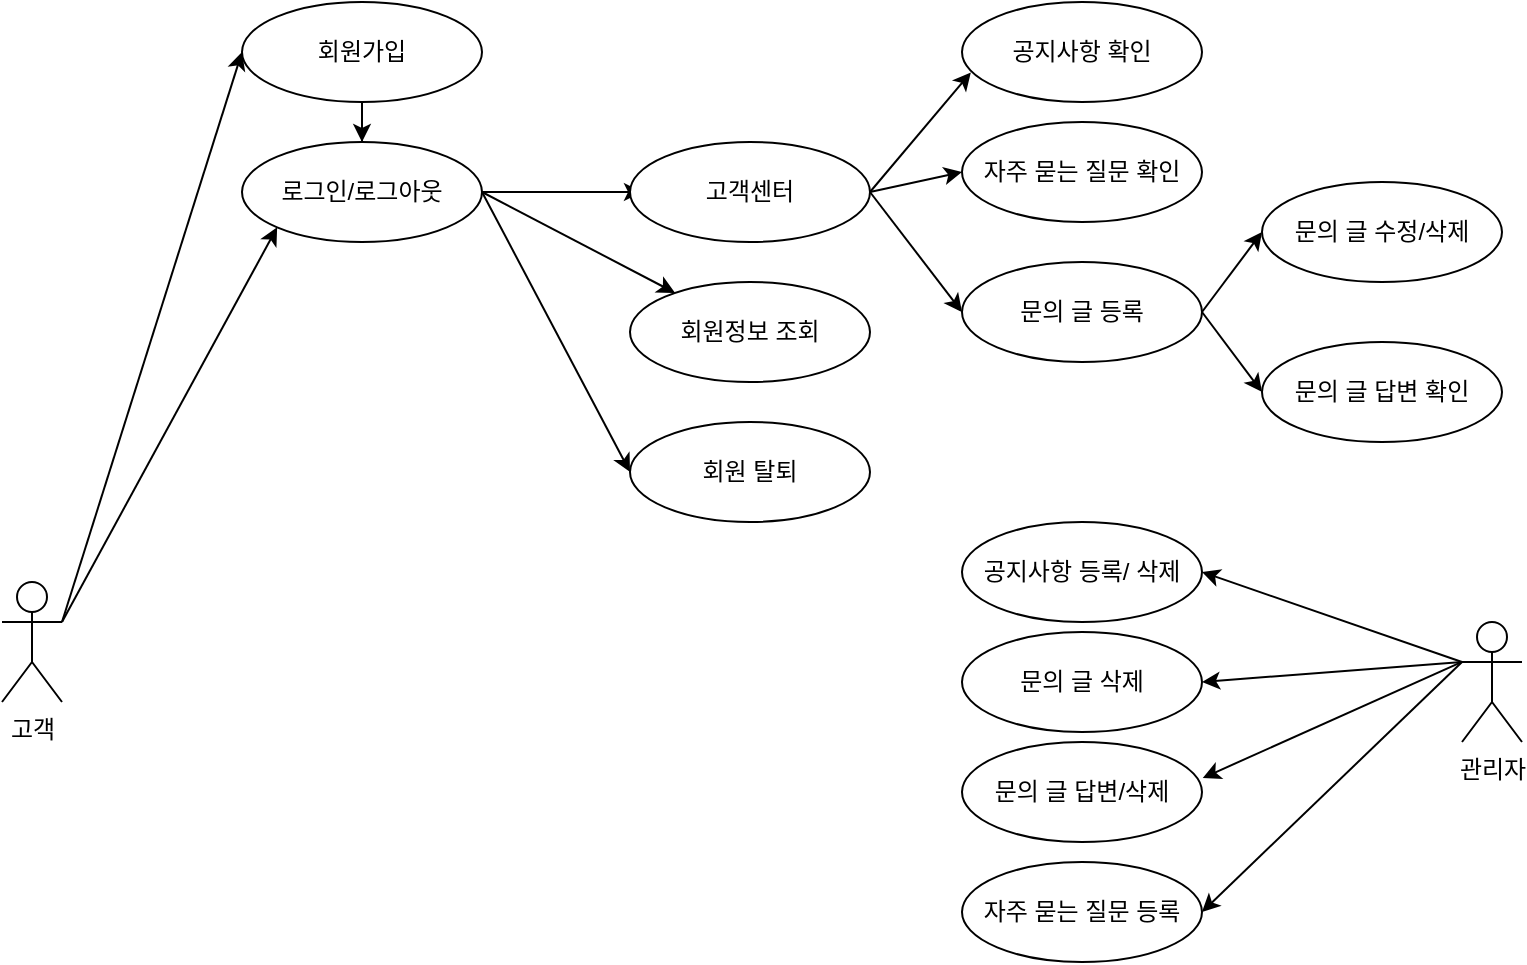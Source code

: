<mxfile version="23.1.6" type="github">
  <diagram name="페이지-1" id="TgRxORKK_so-ipqKto9W">
    <mxGraphModel dx="1050" dy="530" grid="1" gridSize="10" guides="1" tooltips="1" connect="1" arrows="1" fold="1" page="1" pageScale="1" pageWidth="827" pageHeight="1169" math="0" shadow="0">
      <root>
        <mxCell id="0" />
        <mxCell id="1" parent="0" />
        <mxCell id="_2_auk2qE2fRlxZCheI2-1" value="고객" style="shape=umlActor;verticalLabelPosition=bottom;verticalAlign=top;html=1;outlineConnect=0;" vertex="1" parent="1">
          <mxGeometry x="40" y="320" width="30" height="60" as="geometry" />
        </mxCell>
        <mxCell id="_2_auk2qE2fRlxZCheI2-37" value="" style="edgeStyle=orthogonalEdgeStyle;rounded=0;orthogonalLoop=1;jettySize=auto;html=1;" edge="1" parent="1" source="_2_auk2qE2fRlxZCheI2-2" target="_2_auk2qE2fRlxZCheI2-3">
          <mxGeometry relative="1" as="geometry" />
        </mxCell>
        <mxCell id="_2_auk2qE2fRlxZCheI2-2" value="회원가입" style="ellipse;whiteSpace=wrap;html=1;" vertex="1" parent="1">
          <mxGeometry x="160" y="30" width="120" height="50" as="geometry" />
        </mxCell>
        <mxCell id="_2_auk2qE2fRlxZCheI2-3" value="로그인/로그아웃" style="ellipse;whiteSpace=wrap;html=1;" vertex="1" parent="1">
          <mxGeometry x="160" y="100" width="120" height="50" as="geometry" />
        </mxCell>
        <mxCell id="_2_auk2qE2fRlxZCheI2-4" value="" style="endArrow=classic;html=1;rounded=0;exitX=1;exitY=0.333;exitDx=0;exitDy=0;exitPerimeter=0;entryX=0;entryY=0.5;entryDx=0;entryDy=0;" edge="1" parent="1" source="_2_auk2qE2fRlxZCheI2-1" target="_2_auk2qE2fRlxZCheI2-2">
          <mxGeometry width="50" height="50" relative="1" as="geometry">
            <mxPoint x="390" y="300" as="sourcePoint" />
            <mxPoint x="440" y="250" as="targetPoint" />
          </mxGeometry>
        </mxCell>
        <mxCell id="_2_auk2qE2fRlxZCheI2-5" value="" style="endArrow=classic;html=1;rounded=0;entryX=0;entryY=1;entryDx=0;entryDy=0;" edge="1" parent="1" target="_2_auk2qE2fRlxZCheI2-3">
          <mxGeometry width="50" height="50" relative="1" as="geometry">
            <mxPoint x="70" y="340" as="sourcePoint" />
            <mxPoint x="440" y="250" as="targetPoint" />
          </mxGeometry>
        </mxCell>
        <mxCell id="_2_auk2qE2fRlxZCheI2-6" value="회원정보 조회" style="ellipse;whiteSpace=wrap;html=1;" vertex="1" parent="1">
          <mxGeometry x="354" y="170" width="120" height="50" as="geometry" />
        </mxCell>
        <mxCell id="_2_auk2qE2fRlxZCheI2-7" value="회원 탈퇴" style="ellipse;whiteSpace=wrap;html=1;" vertex="1" parent="1">
          <mxGeometry x="354" y="240" width="120" height="50" as="geometry" />
        </mxCell>
        <mxCell id="_2_auk2qE2fRlxZCheI2-8" value="" style="endArrow=classic;html=1;rounded=0;exitX=1;exitY=0.5;exitDx=0;exitDy=0;" edge="1" parent="1" source="_2_auk2qE2fRlxZCheI2-3" target="_2_auk2qE2fRlxZCheI2-6">
          <mxGeometry width="50" height="50" relative="1" as="geometry">
            <mxPoint x="70" y="340" as="sourcePoint" />
            <mxPoint x="440" y="150" as="targetPoint" />
          </mxGeometry>
        </mxCell>
        <mxCell id="_2_auk2qE2fRlxZCheI2-9" value="" style="endArrow=classic;html=1;rounded=0;entryX=0;entryY=0.5;entryDx=0;entryDy=0;exitX=1;exitY=0.5;exitDx=0;exitDy=0;" edge="1" parent="1" source="_2_auk2qE2fRlxZCheI2-3" target="_2_auk2qE2fRlxZCheI2-7">
          <mxGeometry width="50" height="50" relative="1" as="geometry">
            <mxPoint x="70" y="340" as="sourcePoint" />
            <mxPoint x="440" y="150" as="targetPoint" />
            <Array as="points" />
          </mxGeometry>
        </mxCell>
        <mxCell id="_2_auk2qE2fRlxZCheI2-10" value="" style="endArrow=classic;html=1;rounded=0;exitX=1;exitY=0.5;exitDx=0;exitDy=0;" edge="1" parent="1" source="_2_auk2qE2fRlxZCheI2-3">
          <mxGeometry width="50" height="50" relative="1" as="geometry">
            <mxPoint x="390" y="300" as="sourcePoint" />
            <mxPoint x="360" y="125" as="targetPoint" />
          </mxGeometry>
        </mxCell>
        <mxCell id="_2_auk2qE2fRlxZCheI2-11" value="고객센터" style="ellipse;whiteSpace=wrap;html=1;" vertex="1" parent="1">
          <mxGeometry x="354" y="100" width="120" height="50" as="geometry" />
        </mxCell>
        <mxCell id="_2_auk2qE2fRlxZCheI2-12" value="공지사항 확인" style="ellipse;whiteSpace=wrap;html=1;" vertex="1" parent="1">
          <mxGeometry x="520" y="30" width="120" height="50" as="geometry" />
        </mxCell>
        <mxCell id="_2_auk2qE2fRlxZCheI2-13" value="문의 글 등록" style="ellipse;whiteSpace=wrap;html=1;" vertex="1" parent="1">
          <mxGeometry x="520" y="160" width="120" height="50" as="geometry" />
        </mxCell>
        <mxCell id="_2_auk2qE2fRlxZCheI2-14" value="문의 글 수정/삭제" style="ellipse;whiteSpace=wrap;html=1;" vertex="1" parent="1">
          <mxGeometry x="670" y="120" width="120" height="50" as="geometry" />
        </mxCell>
        <mxCell id="_2_auk2qE2fRlxZCheI2-15" value="문의 글 답변 확인" style="ellipse;whiteSpace=wrap;html=1;" vertex="1" parent="1">
          <mxGeometry x="670" y="200" width="120" height="50" as="geometry" />
        </mxCell>
        <mxCell id="_2_auk2qE2fRlxZCheI2-17" value="관리자" style="shape=umlActor;verticalLabelPosition=bottom;verticalAlign=top;html=1;outlineConnect=0;" vertex="1" parent="1">
          <mxGeometry x="770" y="340" width="30" height="60" as="geometry" />
        </mxCell>
        <mxCell id="_2_auk2qE2fRlxZCheI2-18" value="자주 묻는 질문 확인" style="ellipse;whiteSpace=wrap;html=1;" vertex="1" parent="1">
          <mxGeometry x="520" y="90" width="120" height="50" as="geometry" />
        </mxCell>
        <mxCell id="_2_auk2qE2fRlxZCheI2-19" value="공지사항 등록/ 삭제" style="ellipse;whiteSpace=wrap;html=1;" vertex="1" parent="1">
          <mxGeometry x="520" y="290" width="120" height="50" as="geometry" />
        </mxCell>
        <mxCell id="_2_auk2qE2fRlxZCheI2-21" value="문의 글 답변/삭제" style="ellipse;whiteSpace=wrap;html=1;" vertex="1" parent="1">
          <mxGeometry x="520" y="400" width="120" height="50" as="geometry" />
        </mxCell>
        <mxCell id="_2_auk2qE2fRlxZCheI2-22" value="자주 묻는 질문 등록" style="ellipse;whiteSpace=wrap;html=1;" vertex="1" parent="1">
          <mxGeometry x="520" y="460" width="120" height="50" as="geometry" />
        </mxCell>
        <mxCell id="_2_auk2qE2fRlxZCheI2-23" value="" style="endArrow=classic;html=1;rounded=0;exitX=1;exitY=0.5;exitDx=0;exitDy=0;entryX=0.037;entryY=0.704;entryDx=0;entryDy=0;entryPerimeter=0;" edge="1" parent="1" source="_2_auk2qE2fRlxZCheI2-11" target="_2_auk2qE2fRlxZCheI2-12">
          <mxGeometry width="50" height="50" relative="1" as="geometry">
            <mxPoint x="390" y="300" as="sourcePoint" />
            <mxPoint x="440" y="250" as="targetPoint" />
          </mxGeometry>
        </mxCell>
        <mxCell id="_2_auk2qE2fRlxZCheI2-24" value="" style="endArrow=classic;html=1;rounded=0;exitX=1;exitY=0.5;exitDx=0;exitDy=0;entryX=0;entryY=0.5;entryDx=0;entryDy=0;" edge="1" parent="1" source="_2_auk2qE2fRlxZCheI2-11" target="_2_auk2qE2fRlxZCheI2-13">
          <mxGeometry width="50" height="50" relative="1" as="geometry">
            <mxPoint x="484" y="135" as="sourcePoint" />
            <mxPoint x="534" y="75" as="targetPoint" />
          </mxGeometry>
        </mxCell>
        <mxCell id="_2_auk2qE2fRlxZCheI2-25" value="" style="endArrow=classic;html=1;rounded=0;entryX=0;entryY=0.5;entryDx=0;entryDy=0;exitX=1;exitY=0.5;exitDx=0;exitDy=0;" edge="1" parent="1" source="_2_auk2qE2fRlxZCheI2-13" target="_2_auk2qE2fRlxZCheI2-14">
          <mxGeometry width="50" height="50" relative="1" as="geometry">
            <mxPoint x="620" y="160" as="sourcePoint" />
            <mxPoint x="544" y="85" as="targetPoint" />
          </mxGeometry>
        </mxCell>
        <mxCell id="_2_auk2qE2fRlxZCheI2-26" value="" style="endArrow=classic;html=1;rounded=0;entryX=0;entryY=0.5;entryDx=0;entryDy=0;exitX=1;exitY=0.5;exitDx=0;exitDy=0;" edge="1" parent="1" source="_2_auk2qE2fRlxZCheI2-13" target="_2_auk2qE2fRlxZCheI2-15">
          <mxGeometry width="50" height="50" relative="1" as="geometry">
            <mxPoint x="480" y="120" as="sourcePoint" />
            <mxPoint x="554" y="95" as="targetPoint" />
          </mxGeometry>
        </mxCell>
        <mxCell id="_2_auk2qE2fRlxZCheI2-27" value="" style="endArrow=classic;html=1;rounded=0;exitX=1;exitY=0.5;exitDx=0;exitDy=0;entryX=0;entryY=0.5;entryDx=0;entryDy=0;" edge="1" parent="1" source="_2_auk2qE2fRlxZCheI2-11" target="_2_auk2qE2fRlxZCheI2-18">
          <mxGeometry width="50" height="50" relative="1" as="geometry">
            <mxPoint x="514" y="165" as="sourcePoint" />
            <mxPoint x="564" y="105" as="targetPoint" />
          </mxGeometry>
        </mxCell>
        <mxCell id="_2_auk2qE2fRlxZCheI2-28" value="" style="endArrow=classic;html=1;rounded=0;exitX=0;exitY=0.333;exitDx=0;exitDy=0;exitPerimeter=0;entryX=1;entryY=0.5;entryDx=0;entryDy=0;" edge="1" parent="1" source="_2_auk2qE2fRlxZCheI2-17" target="_2_auk2qE2fRlxZCheI2-19">
          <mxGeometry width="50" height="50" relative="1" as="geometry">
            <mxPoint x="390" y="300" as="sourcePoint" />
            <mxPoint x="440" y="250" as="targetPoint" />
          </mxGeometry>
        </mxCell>
        <mxCell id="_2_auk2qE2fRlxZCheI2-29" value="" style="endArrow=classic;html=1;rounded=0;entryX=1.003;entryY=0.36;entryDx=0;entryDy=0;entryPerimeter=0;exitX=0;exitY=0.333;exitDx=0;exitDy=0;exitPerimeter=0;" edge="1" parent="1" source="_2_auk2qE2fRlxZCheI2-17" target="_2_auk2qE2fRlxZCheI2-21">
          <mxGeometry width="50" height="50" relative="1" as="geometry">
            <mxPoint x="760" y="360" as="sourcePoint" />
            <mxPoint x="574" y="115" as="targetPoint" />
          </mxGeometry>
        </mxCell>
        <mxCell id="_2_auk2qE2fRlxZCheI2-30" value="" style="endArrow=classic;html=1;rounded=0;entryX=1;entryY=0.5;entryDx=0;entryDy=0;" edge="1" parent="1" target="_2_auk2qE2fRlxZCheI2-22">
          <mxGeometry width="50" height="50" relative="1" as="geometry">
            <mxPoint x="770" y="360" as="sourcePoint" />
            <mxPoint x="440" y="350" as="targetPoint" />
          </mxGeometry>
        </mxCell>
        <mxCell id="_2_auk2qE2fRlxZCheI2-39" value="문의 글 삭제" style="ellipse;whiteSpace=wrap;html=1;" vertex="1" parent="1">
          <mxGeometry x="520" y="345" width="120" height="50" as="geometry" />
        </mxCell>
        <mxCell id="_2_auk2qE2fRlxZCheI2-41" value="" style="endArrow=classic;html=1;rounded=0;entryX=1;entryY=0.5;entryDx=0;entryDy=0;" edge="1" parent="1" target="_2_auk2qE2fRlxZCheI2-39">
          <mxGeometry width="50" height="50" relative="1" as="geometry">
            <mxPoint x="770" y="360" as="sourcePoint" />
            <mxPoint x="440" y="250" as="targetPoint" />
          </mxGeometry>
        </mxCell>
      </root>
    </mxGraphModel>
  </diagram>
</mxfile>
